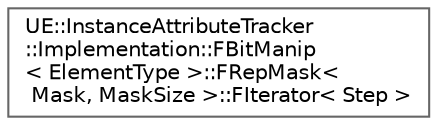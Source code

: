 digraph "Graphical Class Hierarchy"
{
 // INTERACTIVE_SVG=YES
 // LATEX_PDF_SIZE
  bgcolor="transparent";
  edge [fontname=Helvetica,fontsize=10,labelfontname=Helvetica,labelfontsize=10];
  node [fontname=Helvetica,fontsize=10,shape=box,height=0.2,width=0.4];
  rankdir="LR";
  Node0 [id="Node000000",label="UE::InstanceAttributeTracker\l::Implementation::FBitManip\l\< ElementType \>::FRepMask\<\l Mask, MaskSize \>::FIterator\< Step \>",height=0.2,width=0.4,color="grey40", fillcolor="white", style="filled",URL="$d9/d96/structUE_1_1InstanceAttributeTracker_1_1Implementation_1_1FBitManip_1_1FRepMask_1_1FIterator.html",tooltip=" "];
}
